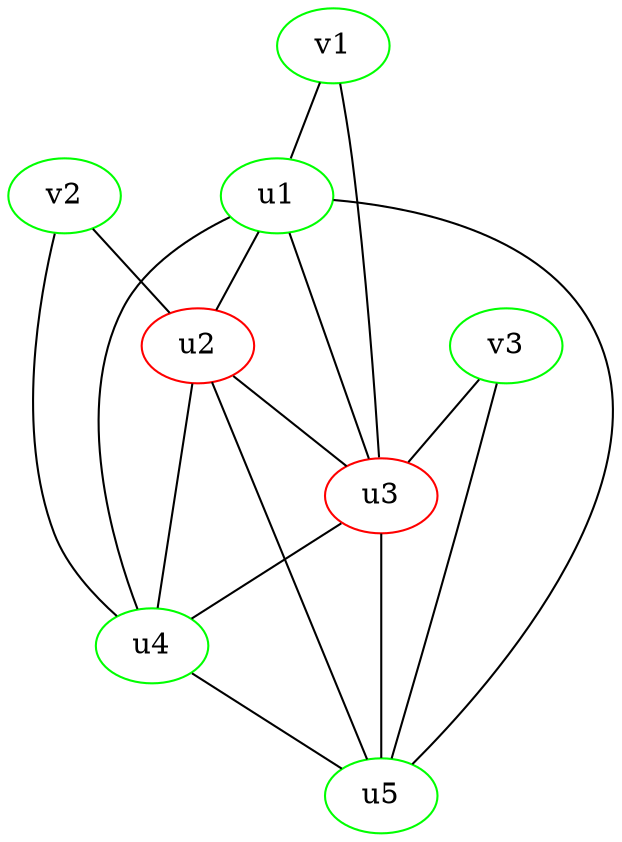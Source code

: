 graph Bipartite{
    u1[color=green];
    u2[color=red];
    u3[color=red];
    u4[color=green];
    u5[color=green];
    v1[color=green];
    v2[color=green];
    v3[color=green];
    u1 -- u2;
    u1 -- u3;
    u1 -- u4;
    u1 -- u5;
    u2 -- u3;
    u2 -- u4;
    u2 -- u5;
    u3 -- u4;
    u3 -- u5;
    u4 -- u5;
    v1 -- u1;
    v1 -- u3;
    v2 -- u2;
    v2 -- u4;
    v3 -- u3;
    v3 -- u5;
}